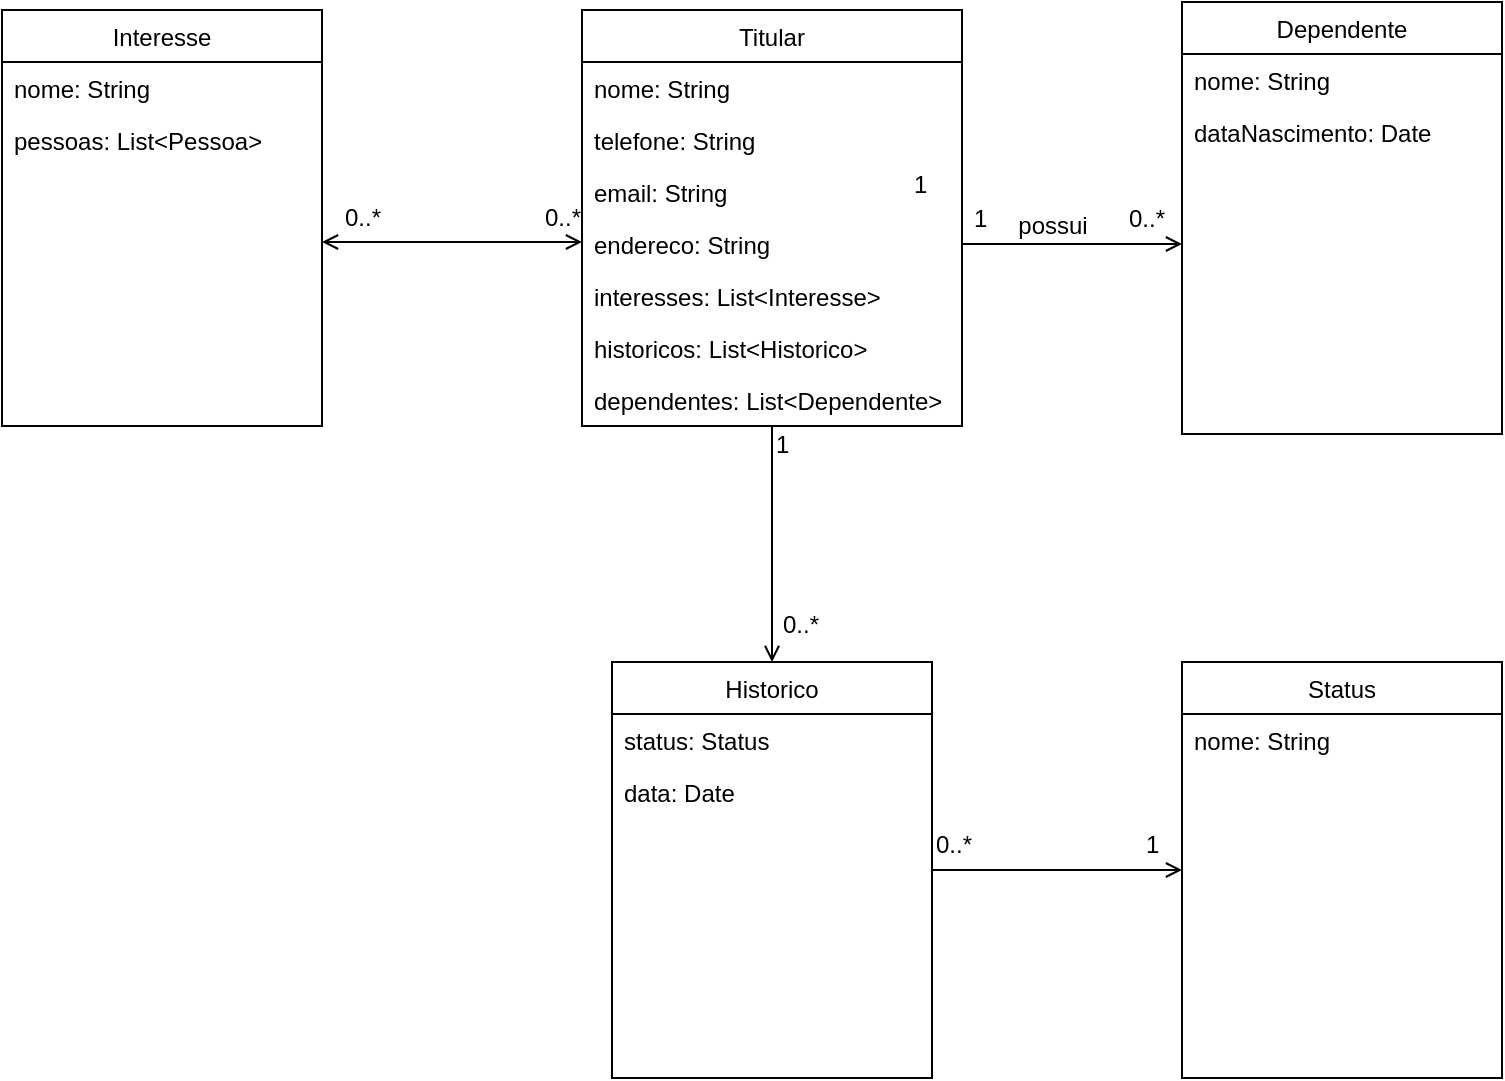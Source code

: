 <mxfile version="24.2.1" type="device" pages="4">
  <diagram id="C5RBs43oDa-KdzZeNtuy" name="diagrama-com-atributos-associacao">
    <mxGraphModel dx="2261" dy="790" grid="1" gridSize="10" guides="1" tooltips="1" connect="1" arrows="1" fold="1" page="1" pageScale="1" pageWidth="827" pageHeight="1169" math="0" shadow="0">
      <root>
        <mxCell id="WIyWlLk6GJQsqaUBKTNV-0" />
        <mxCell id="WIyWlLk6GJQsqaUBKTNV-1" parent="WIyWlLk6GJQsqaUBKTNV-0" />
        <mxCell id="zkfFHV4jXpPFQw0GAbJ--17" value="Dependente" style="swimlane;fontStyle=0;align=center;verticalAlign=top;childLayout=stackLayout;horizontal=1;startSize=26;horizontalStack=0;resizeParent=1;resizeLast=0;collapsible=1;marginBottom=0;rounded=0;shadow=0;strokeWidth=1;" parent="WIyWlLk6GJQsqaUBKTNV-1" vertex="1">
          <mxGeometry x="520" y="120" width="160" height="216" as="geometry">
            <mxRectangle x="520" y="120" width="160" height="26" as="alternateBounds" />
          </mxGeometry>
        </mxCell>
        <mxCell id="zkfFHV4jXpPFQw0GAbJ--18" value="nome: String" style="text;align=left;verticalAlign=top;spacingLeft=4;spacingRight=4;overflow=hidden;rotatable=0;points=[[0,0.5],[1,0.5]];portConstraint=eastwest;" parent="zkfFHV4jXpPFQw0GAbJ--17" vertex="1">
          <mxGeometry y="26" width="160" height="26" as="geometry" />
        </mxCell>
        <mxCell id="JbjVj7lxyusLNS7Z19HI-3" value="dataNascimento: Date" style="text;align=left;verticalAlign=top;spacingLeft=4;spacingRight=4;overflow=hidden;rotatable=0;points=[[0,0.5],[1,0.5]];portConstraint=eastwest;" parent="zkfFHV4jXpPFQw0GAbJ--17" vertex="1">
          <mxGeometry y="52" width="160" height="26" as="geometry" />
        </mxCell>
        <mxCell id="zkfFHV4jXpPFQw0GAbJ--26" value="" style="endArrow=open;shadow=0;strokeWidth=1;rounded=0;curved=0;endFill=1;edgeStyle=elbowEdgeStyle;elbow=vertical;exitX=1;exitY=0.5;exitDx=0;exitDy=0;" parent="WIyWlLk6GJQsqaUBKTNV-1" source="9eiccF9IikJ7ZuJuy9RM-4" target="zkfFHV4jXpPFQw0GAbJ--17" edge="1">
          <mxGeometry x="0.5" y="41" relative="1" as="geometry">
            <mxPoint x="380" y="224" as="sourcePoint" />
            <mxPoint x="540" y="192" as="targetPoint" />
            <mxPoint x="-40" y="32" as="offset" />
          </mxGeometry>
        </mxCell>
        <mxCell id="zkfFHV4jXpPFQw0GAbJ--27" value="1" style="resizable=0;align=left;verticalAlign=bottom;labelBackgroundColor=none;fontSize=12;" parent="zkfFHV4jXpPFQw0GAbJ--26" connectable="0" vertex="1">
          <mxGeometry x="-1" relative="1" as="geometry">
            <mxPoint x="4" y="-4" as="offset" />
          </mxGeometry>
        </mxCell>
        <mxCell id="zkfFHV4jXpPFQw0GAbJ--28" value="0..*" style="resizable=0;align=right;verticalAlign=bottom;labelBackgroundColor=none;fontSize=12;" parent="zkfFHV4jXpPFQw0GAbJ--26" connectable="0" vertex="1">
          <mxGeometry x="1" relative="1" as="geometry">
            <mxPoint x="-7" y="-4" as="offset" />
          </mxGeometry>
        </mxCell>
        <mxCell id="zkfFHV4jXpPFQw0GAbJ--29" value="possui" style="text;html=1;resizable=0;points=[];;align=center;verticalAlign=middle;labelBackgroundColor=none;rounded=0;shadow=0;strokeWidth=1;fontSize=12;" parent="zkfFHV4jXpPFQw0GAbJ--26" vertex="1" connectable="0">
          <mxGeometry x="0.5" y="49" relative="1" as="geometry">
            <mxPoint x="-38" y="40" as="offset" />
          </mxGeometry>
        </mxCell>
        <mxCell id="yU7WKT5V1Pjy_kM7LbB4-1" value="Interesse" style="swimlane;fontStyle=0;align=center;verticalAlign=top;childLayout=stackLayout;horizontal=1;startSize=26;horizontalStack=0;resizeParent=1;resizeLast=0;collapsible=1;marginBottom=0;rounded=0;shadow=0;strokeWidth=1;" parent="WIyWlLk6GJQsqaUBKTNV-1" vertex="1">
          <mxGeometry x="-70" y="124" width="160" height="208" as="geometry">
            <mxRectangle x="230" y="140" width="160" height="26" as="alternateBounds" />
          </mxGeometry>
        </mxCell>
        <mxCell id="yU7WKT5V1Pjy_kM7LbB4-2" value="nome: String" style="text;align=left;verticalAlign=top;spacingLeft=4;spacingRight=4;overflow=hidden;rotatable=0;points=[[0,0.5],[1,0.5]];portConstraint=eastwest;" parent="yU7WKT5V1Pjy_kM7LbB4-1" vertex="1">
          <mxGeometry y="26" width="160" height="26" as="geometry" />
        </mxCell>
        <mxCell id="JbjVj7lxyusLNS7Z19HI-6" value="pessoas: List&lt;Pessoa&gt;" style="text;align=left;verticalAlign=top;spacingLeft=4;spacingRight=4;overflow=hidden;rotatable=0;points=[[0,0.5],[1,0.5]];portConstraint=eastwest;" parent="yU7WKT5V1Pjy_kM7LbB4-1" vertex="1">
          <mxGeometry y="52" width="160" height="26" as="geometry" />
        </mxCell>
        <mxCell id="rOq8b0HhOJs2GNdoZosd-0" value="" style="endArrow=open;html=1;rounded=0;entryX=0;entryY=0.231;entryDx=0;entryDy=0;entryPerimeter=0;startArrow=open;startFill=0;endFill=0;" parent="WIyWlLk6GJQsqaUBKTNV-1" edge="1">
          <mxGeometry width="50" height="50" relative="1" as="geometry">
            <mxPoint x="90" y="240" as="sourcePoint" />
            <mxPoint x="220" y="240.006" as="targetPoint" />
          </mxGeometry>
        </mxCell>
        <mxCell id="f-I_T8NA4fKj3DgJvhFs-1" value="&lt;span style=&quot;font-weight: normal;&quot;&gt;0..*&lt;/span&gt;" style="text;align=center;fontStyle=1;verticalAlign=middle;spacingLeft=3;spacingRight=3;strokeColor=none;rotatable=0;points=[[0,0.5],[1,0.5]];portConstraint=eastwest;html=1;" parent="WIyWlLk6GJQsqaUBKTNV-1" vertex="1">
          <mxGeometry x="170" y="215" width="80" height="26" as="geometry" />
        </mxCell>
        <mxCell id="f-I_T8NA4fKj3DgJvhFs-3" value="&lt;span style=&quot;font-weight: normal;&quot;&gt;0..*&lt;/span&gt;" style="text;align=center;fontStyle=1;verticalAlign=middle;spacingLeft=3;spacingRight=3;strokeColor=none;rotatable=0;points=[[0,0.5],[1,0.5]];portConstraint=eastwest;html=1;" parent="WIyWlLk6GJQsqaUBKTNV-1" vertex="1">
          <mxGeometry x="70" y="215" width="80" height="26" as="geometry" />
        </mxCell>
        <mxCell id="9eiccF9IikJ7ZuJuy9RM-0" value="Titular" style="swimlane;fontStyle=0;align=center;verticalAlign=top;childLayout=stackLayout;horizontal=1;startSize=26;horizontalStack=0;resizeParent=1;resizeLast=0;collapsible=1;marginBottom=0;rounded=0;shadow=0;strokeWidth=1;" parent="WIyWlLk6GJQsqaUBKTNV-1" vertex="1">
          <mxGeometry x="220" y="124" width="190" height="208" as="geometry">
            <mxRectangle x="220" y="124" width="160" height="26" as="alternateBounds" />
          </mxGeometry>
        </mxCell>
        <mxCell id="9eiccF9IikJ7ZuJuy9RM-1" value="nome: String" style="text;align=left;verticalAlign=top;spacingLeft=4;spacingRight=4;overflow=hidden;rotatable=0;points=[[0,0.5],[1,0.5]];portConstraint=eastwest;" parent="9eiccF9IikJ7ZuJuy9RM-0" vertex="1">
          <mxGeometry y="26" width="190" height="26" as="geometry" />
        </mxCell>
        <mxCell id="9eiccF9IikJ7ZuJuy9RM-2" value="telefone: String" style="text;align=left;verticalAlign=top;spacingLeft=4;spacingRight=4;overflow=hidden;rotatable=0;points=[[0,0.5],[1,0.5]];portConstraint=eastwest;" parent="9eiccF9IikJ7ZuJuy9RM-0" vertex="1">
          <mxGeometry y="52" width="190" height="26" as="geometry" />
        </mxCell>
        <mxCell id="9eiccF9IikJ7ZuJuy9RM-3" value="email: String" style="text;align=left;verticalAlign=top;spacingLeft=4;spacingRight=4;overflow=hidden;rotatable=0;points=[[0,0.5],[1,0.5]];portConstraint=eastwest;" parent="9eiccF9IikJ7ZuJuy9RM-0" vertex="1">
          <mxGeometry y="78" width="190" height="26" as="geometry" />
        </mxCell>
        <mxCell id="9eiccF9IikJ7ZuJuy9RM-4" value="endereco: String" style="text;align=left;verticalAlign=top;spacingLeft=4;spacingRight=4;overflow=hidden;rotatable=0;points=[[0,0.5],[1,0.5]];portConstraint=eastwest;" parent="9eiccF9IikJ7ZuJuy9RM-0" vertex="1">
          <mxGeometry y="104" width="190" height="26" as="geometry" />
        </mxCell>
        <mxCell id="9eiccF9IikJ7ZuJuy9RM-11" value="interesses: List&lt;Interesse&gt;" style="text;align=left;verticalAlign=top;spacingLeft=4;spacingRight=4;overflow=hidden;rotatable=0;points=[[0,0.5],[1,0.5]];portConstraint=eastwest;" parent="9eiccF9IikJ7ZuJuy9RM-0" vertex="1">
          <mxGeometry y="130" width="190" height="26" as="geometry" />
        </mxCell>
        <mxCell id="9eiccF9IikJ7ZuJuy9RM-12" value="historicos: List&lt;Historico&gt;" style="text;align=left;verticalAlign=top;spacingLeft=4;spacingRight=4;overflow=hidden;rotatable=0;points=[[0,0.5],[1,0.5]];portConstraint=eastwest;" parent="9eiccF9IikJ7ZuJuy9RM-0" vertex="1">
          <mxGeometry y="156" width="190" height="26" as="geometry" />
        </mxCell>
        <mxCell id="yPZxaE_iaRtiAPQ7P6Yu-0" value="dependentes: List&lt;Dependente&gt;" style="text;align=left;verticalAlign=top;spacingLeft=4;spacingRight=4;overflow=hidden;rotatable=0;points=[[0,0.5],[1,0.5]];portConstraint=eastwest;" parent="9eiccF9IikJ7ZuJuy9RM-0" vertex="1">
          <mxGeometry y="182" width="190" height="26" as="geometry" />
        </mxCell>
        <mxCell id="9eiccF9IikJ7ZuJuy9RM-6" value="1" style="resizable=0;align=left;verticalAlign=bottom;labelBackgroundColor=none;fontSize=12;" parent="WIyWlLk6GJQsqaUBKTNV-1" connectable="0" vertex="1">
          <mxGeometry x="384" y="220" as="geometry" />
        </mxCell>
        <mxCell id="FOsHjQdr0lfHySVXQ-sR-3" style="edgeStyle=orthogonalEdgeStyle;rounded=0;orthogonalLoop=1;jettySize=auto;html=1;entryX=0;entryY=0.5;entryDx=0;entryDy=0;endArrow=open;endFill=0;" parent="WIyWlLk6GJQsqaUBKTNV-1" source="9eiccF9IikJ7ZuJuy9RM-7" target="f-I_T8NA4fKj3DgJvhFs-4" edge="1">
          <mxGeometry relative="1" as="geometry" />
        </mxCell>
        <mxCell id="9eiccF9IikJ7ZuJuy9RM-7" value="Historico" style="swimlane;fontStyle=0;align=center;verticalAlign=top;childLayout=stackLayout;horizontal=1;startSize=26;horizontalStack=0;resizeParent=1;resizeLast=0;collapsible=1;marginBottom=0;rounded=0;shadow=0;strokeWidth=1;" parent="WIyWlLk6GJQsqaUBKTNV-1" vertex="1">
          <mxGeometry x="235" y="450" width="160" height="208" as="geometry">
            <mxRectangle x="230" y="140" width="160" height="26" as="alternateBounds" />
          </mxGeometry>
        </mxCell>
        <mxCell id="9eiccF9IikJ7ZuJuy9RM-8" value="status: Status" style="text;align=left;verticalAlign=top;spacingLeft=4;spacingRight=4;overflow=hidden;rotatable=0;points=[[0,0.5],[1,0.5]];portConstraint=eastwest;" parent="9eiccF9IikJ7ZuJuy9RM-7" vertex="1">
          <mxGeometry y="26" width="160" height="26" as="geometry" />
        </mxCell>
        <mxCell id="9eiccF9IikJ7ZuJuy9RM-9" value="data: Date" style="text;align=left;verticalAlign=top;spacingLeft=4;spacingRight=4;overflow=hidden;rotatable=0;points=[[0,0.5],[1,0.5]];portConstraint=eastwest;" parent="9eiccF9IikJ7ZuJuy9RM-7" vertex="1">
          <mxGeometry y="52" width="160" height="26" as="geometry" />
        </mxCell>
        <mxCell id="9eiccF9IikJ7ZuJuy9RM-10" value="" style="endArrow=none;html=1;rounded=0;exitX=0.5;exitY=0;exitDx=0;exitDy=0;entryX=0.5;entryY=1;entryDx=0;entryDy=0;startArrow=open;startFill=0;endFill=0;" parent="WIyWlLk6GJQsqaUBKTNV-1" source="9eiccF9IikJ7ZuJuy9RM-7" target="9eiccF9IikJ7ZuJuy9RM-0" edge="1">
          <mxGeometry width="50" height="50" relative="1" as="geometry">
            <mxPoint x="270" y="430" as="sourcePoint" />
            <mxPoint x="320" y="380" as="targetPoint" />
          </mxGeometry>
        </mxCell>
        <mxCell id="FOsHjQdr0lfHySVXQ-sR-0" value="1" style="resizable=0;align=left;verticalAlign=bottom;labelBackgroundColor=none;fontSize=12;" parent="WIyWlLk6GJQsqaUBKTNV-1" connectable="0" vertex="1">
          <mxGeometry x="315" y="350" as="geometry" />
        </mxCell>
        <mxCell id="FOsHjQdr0lfHySVXQ-sR-1" value="0..*" style="resizable=0;align=right;verticalAlign=bottom;labelBackgroundColor=none;fontSize=12;" parent="WIyWlLk6GJQsqaUBKTNV-1" connectable="0" vertex="1">
          <mxGeometry x="340" y="439.996" as="geometry" />
        </mxCell>
        <mxCell id="f-I_T8NA4fKj3DgJvhFs-4" value="Status" style="swimlane;fontStyle=0;align=center;verticalAlign=top;childLayout=stackLayout;horizontal=1;startSize=26;horizontalStack=0;resizeParent=1;resizeLast=0;collapsible=1;marginBottom=0;rounded=0;shadow=0;strokeWidth=1;" parent="WIyWlLk6GJQsqaUBKTNV-1" vertex="1">
          <mxGeometry x="520" y="450" width="160" height="208" as="geometry">
            <mxRectangle x="230" y="140" width="160" height="26" as="alternateBounds" />
          </mxGeometry>
        </mxCell>
        <mxCell id="f-I_T8NA4fKj3DgJvhFs-5" value="nome: String" style="text;align=left;verticalAlign=top;spacingLeft=4;spacingRight=4;overflow=hidden;rotatable=0;points=[[0,0.5],[1,0.5]];portConstraint=eastwest;" parent="f-I_T8NA4fKj3DgJvhFs-4" vertex="1">
          <mxGeometry y="26" width="160" height="26" as="geometry" />
        </mxCell>
        <mxCell id="FOsHjQdr0lfHySVXQ-sR-4" value="0..*" style="resizable=0;align=left;verticalAlign=bottom;labelBackgroundColor=none;fontSize=12;" parent="WIyWlLk6GJQsqaUBKTNV-1" connectable="0" vertex="1">
          <mxGeometry x="395" y="550" as="geometry" />
        </mxCell>
        <mxCell id="FOsHjQdr0lfHySVXQ-sR-5" value="1" style="resizable=0;align=left;verticalAlign=bottom;labelBackgroundColor=none;fontSize=12;" parent="WIyWlLk6GJQsqaUBKTNV-1" connectable="0" vertex="1">
          <mxGeometry x="500" y="550" as="geometry" />
        </mxCell>
      </root>
    </mxGraphModel>
  </diagram>
  <diagram name="diagrama-sem-atributos-associacao" id="JGRcizfY-JzaQWC5zyvl">
    <mxGraphModel grid="1" page="1" gridSize="10" guides="1" tooltips="1" connect="1" arrows="1" fold="1" pageScale="1" pageWidth="827" pageHeight="1169" math="0" shadow="0">
      <root>
        <mxCell id="DyHbSCdrJVIB6VSBCfTe-0" />
        <mxCell id="DyHbSCdrJVIB6VSBCfTe-1" parent="DyHbSCdrJVIB6VSBCfTe-0" />
        <mxCell id="DyHbSCdrJVIB6VSBCfTe-2" value="Dependente" style="swimlane;fontStyle=0;align=center;verticalAlign=top;childLayout=stackLayout;horizontal=1;startSize=26;horizontalStack=0;resizeParent=1;resizeLast=0;collapsible=1;marginBottom=0;rounded=0;shadow=0;strokeWidth=1;" parent="DyHbSCdrJVIB6VSBCfTe-1" vertex="1">
          <mxGeometry x="520" y="120" width="160" height="216" as="geometry">
            <mxRectangle x="520" y="120" width="160" height="26" as="alternateBounds" />
          </mxGeometry>
        </mxCell>
        <mxCell id="DyHbSCdrJVIB6VSBCfTe-3" value="nome: String" style="text;align=left;verticalAlign=top;spacingLeft=4;spacingRight=4;overflow=hidden;rotatable=0;points=[[0,0.5],[1,0.5]];portConstraint=eastwest;" parent="DyHbSCdrJVIB6VSBCfTe-2" vertex="1">
          <mxGeometry y="26" width="160" height="26" as="geometry" />
        </mxCell>
        <mxCell id="DyHbSCdrJVIB6VSBCfTe-4" value="dataNascimento: Date" style="text;align=left;verticalAlign=top;spacingLeft=4;spacingRight=4;overflow=hidden;rotatable=0;points=[[0,0.5],[1,0.5]];portConstraint=eastwest;" parent="DyHbSCdrJVIB6VSBCfTe-2" vertex="1">
          <mxGeometry y="52" width="160" height="26" as="geometry" />
        </mxCell>
        <mxCell id="DyHbSCdrJVIB6VSBCfTe-5" value="" style="endArrow=open;shadow=0;strokeWidth=1;rounded=0;curved=0;endFill=1;edgeStyle=elbowEdgeStyle;elbow=vertical;exitX=1;exitY=0.5;exitDx=0;exitDy=0;" parent="DyHbSCdrJVIB6VSBCfTe-1" source="DyHbSCdrJVIB6VSBCfTe-19" target="DyHbSCdrJVIB6VSBCfTe-2" edge="1">
          <mxGeometry x="0.5" y="41" relative="1" as="geometry">
            <mxPoint x="380" y="224" as="sourcePoint" />
            <mxPoint x="540" y="192" as="targetPoint" />
            <mxPoint x="-40" y="32" as="offset" />
          </mxGeometry>
        </mxCell>
        <mxCell id="DyHbSCdrJVIB6VSBCfTe-6" value="1" style="resizable=0;align=left;verticalAlign=bottom;labelBackgroundColor=none;fontSize=12;" parent="DyHbSCdrJVIB6VSBCfTe-5" connectable="0" vertex="1">
          <mxGeometry x="-1" relative="1" as="geometry">
            <mxPoint x="4" y="-4" as="offset" />
          </mxGeometry>
        </mxCell>
        <mxCell id="DyHbSCdrJVIB6VSBCfTe-7" value="0..*" style="resizable=0;align=right;verticalAlign=bottom;labelBackgroundColor=none;fontSize=12;" parent="DyHbSCdrJVIB6VSBCfTe-5" connectable="0" vertex="1">
          <mxGeometry x="1" relative="1" as="geometry">
            <mxPoint x="-7" y="-4" as="offset" />
          </mxGeometry>
        </mxCell>
        <mxCell id="DyHbSCdrJVIB6VSBCfTe-8" value="possui" style="text;html=1;resizable=0;points=[];;align=center;verticalAlign=middle;labelBackgroundColor=none;rounded=0;shadow=0;strokeWidth=1;fontSize=12;" parent="DyHbSCdrJVIB6VSBCfTe-5" vertex="1" connectable="0">
          <mxGeometry x="0.5" y="49" relative="1" as="geometry">
            <mxPoint x="-38" y="40" as="offset" />
          </mxGeometry>
        </mxCell>
        <mxCell id="DyHbSCdrJVIB6VSBCfTe-9" value="Interesse" style="swimlane;fontStyle=0;align=center;verticalAlign=top;childLayout=stackLayout;horizontal=1;startSize=26;horizontalStack=0;resizeParent=1;resizeLast=0;collapsible=1;marginBottom=0;rounded=0;shadow=0;strokeWidth=1;" parent="DyHbSCdrJVIB6VSBCfTe-1" vertex="1">
          <mxGeometry x="-70" y="124" width="160" height="208" as="geometry">
            <mxRectangle x="230" y="140" width="160" height="26" as="alternateBounds" />
          </mxGeometry>
        </mxCell>
        <mxCell id="DyHbSCdrJVIB6VSBCfTe-10" value="nome: String" style="text;align=left;verticalAlign=top;spacingLeft=4;spacingRight=4;overflow=hidden;rotatable=0;points=[[0,0.5],[1,0.5]];portConstraint=eastwest;" parent="DyHbSCdrJVIB6VSBCfTe-9" vertex="1">
          <mxGeometry y="26" width="160" height="26" as="geometry" />
        </mxCell>
        <mxCell id="DyHbSCdrJVIB6VSBCfTe-12" value="" style="endArrow=open;html=1;rounded=0;entryX=0;entryY=0.231;entryDx=0;entryDy=0;entryPerimeter=0;startArrow=open;startFill=0;endFill=0;" parent="DyHbSCdrJVIB6VSBCfTe-1" edge="1">
          <mxGeometry width="50" height="50" relative="1" as="geometry">
            <mxPoint x="90" y="240" as="sourcePoint" />
            <mxPoint x="220" y="240.006" as="targetPoint" />
          </mxGeometry>
        </mxCell>
        <mxCell id="DyHbSCdrJVIB6VSBCfTe-13" value="&lt;span style=&quot;font-weight: normal;&quot;&gt;0..*&lt;/span&gt;" style="text;align=center;fontStyle=1;verticalAlign=middle;spacingLeft=3;spacingRight=3;strokeColor=none;rotatable=0;points=[[0,0.5],[1,0.5]];portConstraint=eastwest;html=1;" parent="DyHbSCdrJVIB6VSBCfTe-1" vertex="1">
          <mxGeometry x="170" y="215" width="80" height="26" as="geometry" />
        </mxCell>
        <mxCell id="DyHbSCdrJVIB6VSBCfTe-14" value="&lt;span style=&quot;font-weight: normal;&quot;&gt;0..*&lt;/span&gt;" style="text;align=center;fontStyle=1;verticalAlign=middle;spacingLeft=3;spacingRight=3;strokeColor=none;rotatable=0;points=[[0,0.5],[1,0.5]];portConstraint=eastwest;html=1;" parent="DyHbSCdrJVIB6VSBCfTe-1" vertex="1">
          <mxGeometry x="70" y="215" width="80" height="26" as="geometry" />
        </mxCell>
        <mxCell id="DyHbSCdrJVIB6VSBCfTe-15" value="Titular" style="swimlane;fontStyle=0;align=center;verticalAlign=top;childLayout=stackLayout;horizontal=1;startSize=26;horizontalStack=0;resizeParent=1;resizeLast=0;collapsible=1;marginBottom=0;rounded=0;shadow=0;strokeWidth=1;" parent="DyHbSCdrJVIB6VSBCfTe-1" vertex="1">
          <mxGeometry x="220" y="124" width="190" height="208" as="geometry">
            <mxRectangle x="220" y="124" width="160" height="26" as="alternateBounds" />
          </mxGeometry>
        </mxCell>
        <mxCell id="DyHbSCdrJVIB6VSBCfTe-16" value="nome: String" style="text;align=left;verticalAlign=top;spacingLeft=4;spacingRight=4;overflow=hidden;rotatable=0;points=[[0,0.5],[1,0.5]];portConstraint=eastwest;" parent="DyHbSCdrJVIB6VSBCfTe-15" vertex="1">
          <mxGeometry y="26" width="190" height="26" as="geometry" />
        </mxCell>
        <mxCell id="DyHbSCdrJVIB6VSBCfTe-17" value="telefone: String" style="text;align=left;verticalAlign=top;spacingLeft=4;spacingRight=4;overflow=hidden;rotatable=0;points=[[0,0.5],[1,0.5]];portConstraint=eastwest;" parent="DyHbSCdrJVIB6VSBCfTe-15" vertex="1">
          <mxGeometry y="52" width="190" height="26" as="geometry" />
        </mxCell>
        <mxCell id="DyHbSCdrJVIB6VSBCfTe-18" value="email: String" style="text;align=left;verticalAlign=top;spacingLeft=4;spacingRight=4;overflow=hidden;rotatable=0;points=[[0,0.5],[1,0.5]];portConstraint=eastwest;" parent="DyHbSCdrJVIB6VSBCfTe-15" vertex="1">
          <mxGeometry y="78" width="190" height="26" as="geometry" />
        </mxCell>
        <mxCell id="DyHbSCdrJVIB6VSBCfTe-19" value="endereco: String" style="text;align=left;verticalAlign=top;spacingLeft=4;spacingRight=4;overflow=hidden;rotatable=0;points=[[0,0.5],[1,0.5]];portConstraint=eastwest;" parent="DyHbSCdrJVIB6VSBCfTe-15" vertex="1">
          <mxGeometry y="104" width="190" height="26" as="geometry" />
        </mxCell>
        <mxCell id="DyHbSCdrJVIB6VSBCfTe-23" value="1" style="resizable=0;align=left;verticalAlign=bottom;labelBackgroundColor=none;fontSize=12;" parent="DyHbSCdrJVIB6VSBCfTe-1" connectable="0" vertex="1">
          <mxGeometry x="384" y="220" as="geometry" />
        </mxCell>
        <mxCell id="DyHbSCdrJVIB6VSBCfTe-24" style="edgeStyle=orthogonalEdgeStyle;rounded=0;orthogonalLoop=1;jettySize=auto;html=1;entryX=0;entryY=0.5;entryDx=0;entryDy=0;endArrow=open;endFill=0;" parent="DyHbSCdrJVIB6VSBCfTe-1" source="DyHbSCdrJVIB6VSBCfTe-25" target="DyHbSCdrJVIB6VSBCfTe-31" edge="1">
          <mxGeometry relative="1" as="geometry" />
        </mxCell>
        <mxCell id="DyHbSCdrJVIB6VSBCfTe-25" value="Historico" style="swimlane;fontStyle=0;align=center;verticalAlign=top;childLayout=stackLayout;horizontal=1;startSize=26;horizontalStack=0;resizeParent=1;resizeLast=0;collapsible=1;marginBottom=0;rounded=0;shadow=0;strokeWidth=1;" parent="DyHbSCdrJVIB6VSBCfTe-1" vertex="1">
          <mxGeometry x="235" y="450" width="160" height="208" as="geometry">
            <mxRectangle x="230" y="140" width="160" height="26" as="alternateBounds" />
          </mxGeometry>
        </mxCell>
        <mxCell id="DyHbSCdrJVIB6VSBCfTe-26" value="status: Status" style="text;align=left;verticalAlign=top;spacingLeft=4;spacingRight=4;overflow=hidden;rotatable=0;points=[[0,0.5],[1,0.5]];portConstraint=eastwest;" parent="DyHbSCdrJVIB6VSBCfTe-25" vertex="1">
          <mxGeometry y="26" width="160" height="26" as="geometry" />
        </mxCell>
        <mxCell id="DyHbSCdrJVIB6VSBCfTe-27" value="data: Date" style="text;align=left;verticalAlign=top;spacingLeft=4;spacingRight=4;overflow=hidden;rotatable=0;points=[[0,0.5],[1,0.5]];portConstraint=eastwest;" parent="DyHbSCdrJVIB6VSBCfTe-25" vertex="1">
          <mxGeometry y="52" width="160" height="26" as="geometry" />
        </mxCell>
        <mxCell id="DyHbSCdrJVIB6VSBCfTe-28" value="" style="endArrow=none;html=1;rounded=0;exitX=0.5;exitY=0;exitDx=0;exitDy=0;entryX=0.5;entryY=1;entryDx=0;entryDy=0;startArrow=open;startFill=0;endFill=0;" parent="DyHbSCdrJVIB6VSBCfTe-1" source="DyHbSCdrJVIB6VSBCfTe-25" target="DyHbSCdrJVIB6VSBCfTe-15" edge="1">
          <mxGeometry width="50" height="50" relative="1" as="geometry">
            <mxPoint x="270" y="430" as="sourcePoint" />
            <mxPoint x="320" y="380" as="targetPoint" />
          </mxGeometry>
        </mxCell>
        <mxCell id="DyHbSCdrJVIB6VSBCfTe-29" value="1" style="resizable=0;align=left;verticalAlign=bottom;labelBackgroundColor=none;fontSize=12;" parent="DyHbSCdrJVIB6VSBCfTe-1" connectable="0" vertex="1">
          <mxGeometry x="315" y="350" as="geometry" />
        </mxCell>
        <mxCell id="DyHbSCdrJVIB6VSBCfTe-30" value="0..*" style="resizable=0;align=right;verticalAlign=bottom;labelBackgroundColor=none;fontSize=12;" parent="DyHbSCdrJVIB6VSBCfTe-1" connectable="0" vertex="1">
          <mxGeometry x="340" y="439.996" as="geometry" />
        </mxCell>
        <mxCell id="DyHbSCdrJVIB6VSBCfTe-31" value="Status" style="swimlane;fontStyle=0;align=center;verticalAlign=top;childLayout=stackLayout;horizontal=1;startSize=26;horizontalStack=0;resizeParent=1;resizeLast=0;collapsible=1;marginBottom=0;rounded=0;shadow=0;strokeWidth=1;" parent="DyHbSCdrJVIB6VSBCfTe-1" vertex="1">
          <mxGeometry x="520" y="450" width="160" height="208" as="geometry">
            <mxRectangle x="230" y="140" width="160" height="26" as="alternateBounds" />
          </mxGeometry>
        </mxCell>
        <mxCell id="DyHbSCdrJVIB6VSBCfTe-32" value="nome: String" style="text;align=left;verticalAlign=top;spacingLeft=4;spacingRight=4;overflow=hidden;rotatable=0;points=[[0,0.5],[1,0.5]];portConstraint=eastwest;" parent="DyHbSCdrJVIB6VSBCfTe-31" vertex="1">
          <mxGeometry y="26" width="160" height="26" as="geometry" />
        </mxCell>
        <mxCell id="DyHbSCdrJVIB6VSBCfTe-33" value="0..*" style="resizable=0;align=left;verticalAlign=bottom;labelBackgroundColor=none;fontSize=12;" parent="DyHbSCdrJVIB6VSBCfTe-1" connectable="0" vertex="1">
          <mxGeometry x="395" y="550" as="geometry" />
        </mxCell>
        <mxCell id="DyHbSCdrJVIB6VSBCfTe-34" value="1" style="resizable=0;align=left;verticalAlign=bottom;labelBackgroundColor=none;fontSize=12;" parent="DyHbSCdrJVIB6VSBCfTe-1" connectable="0" vertex="1">
          <mxGeometry x="500" y="550" as="geometry" />
        </mxCell>
      </root>
    </mxGraphModel>
  </diagram>
  <diagram name="diagrama-objetos" id="zT-F9yABdp5JxdASpuH3">
    <mxGraphModel grid="1" page="1" gridSize="10" guides="1" tooltips="1" connect="1" arrows="1" fold="1" pageScale="1" pageWidth="827" pageHeight="1169" math="0" shadow="0">
      <root>
        <mxCell id="mcXJ6FI_9oQGAs9E3Dda-0" />
        <mxCell id="mcXJ6FI_9oQGAs9E3Dda-1" parent="mcXJ6FI_9oQGAs9E3Dda-0" />
        <mxCell id="mcXJ6FI_9oQGAs9E3Dda-2" value="dependente1Titular1: Dependente" style="swimlane;fontStyle=0;align=center;verticalAlign=top;childLayout=stackLayout;horizontal=1;startSize=26;horizontalStack=0;resizeParent=1;resizeLast=0;collapsible=1;marginBottom=0;rounded=0;shadow=0;strokeWidth=1;" parent="mcXJ6FI_9oQGAs9E3Dda-1" vertex="1">
          <mxGeometry x="550" y="100" width="190" height="110" as="geometry">
            <mxRectangle x="520" y="120" width="160" height="26" as="alternateBounds" />
          </mxGeometry>
        </mxCell>
        <mxCell id="mcXJ6FI_9oQGAs9E3Dda-3" value="nome = Joaquim Silva" style="text;align=left;verticalAlign=top;spacingLeft=4;spacingRight=4;overflow=hidden;rotatable=0;points=[[0,0.5],[1,0.5]];portConstraint=eastwest;" parent="mcXJ6FI_9oQGAs9E3Dda-2" vertex="1">
          <mxGeometry y="26" width="190" height="26" as="geometry" />
        </mxCell>
        <mxCell id="mcXJ6FI_9oQGAs9E3Dda-4" value="dataNascimento = 01/02/2020" style="text;align=left;verticalAlign=top;spacingLeft=4;spacingRight=4;overflow=hidden;rotatable=0;points=[[0,0.5],[1,0.5]];portConstraint=eastwest;" parent="mcXJ6FI_9oQGAs9E3Dda-2" vertex="1">
          <mxGeometry y="52" width="190" height="26" as="geometry" />
        </mxCell>
        <mxCell id="mcXJ6FI_9oQGAs9E3Dda-9" value="interesse1: Interesse" style="swimlane;fontStyle=0;align=center;verticalAlign=top;childLayout=stackLayout;horizontal=1;startSize=26;horizontalStack=0;resizeParent=1;resizeLast=0;collapsible=1;marginBottom=0;rounded=0;shadow=0;strokeWidth=1;" parent="mcXJ6FI_9oQGAs9E3Dda-1" vertex="1">
          <mxGeometry x="-90" y="144" width="160" height="56" as="geometry">
            <mxRectangle x="230" y="140" width="160" height="26" as="alternateBounds" />
          </mxGeometry>
        </mxCell>
        <mxCell id="mcXJ6FI_9oQGAs9E3Dda-10" value="nome = Música" style="text;align=left;verticalAlign=top;spacingLeft=4;spacingRight=4;overflow=hidden;rotatable=0;points=[[0,0.5],[1,0.5]];portConstraint=eastwest;" parent="mcXJ6FI_9oQGAs9E3Dda-9" vertex="1">
          <mxGeometry y="26" width="160" height="26" as="geometry" />
        </mxCell>
        <mxCell id="mcXJ6FI_9oQGAs9E3Dda-14" value="titular1:Titular" style="swimlane;fontStyle=0;align=center;verticalAlign=top;childLayout=stackLayout;horizontal=1;startSize=26;horizontalStack=0;resizeParent=1;resizeLast=0;collapsible=1;marginBottom=0;rounded=0;shadow=0;strokeWidth=1;" parent="mcXJ6FI_9oQGAs9E3Dda-1" vertex="1">
          <mxGeometry x="220" y="124" width="190" height="208" as="geometry">
            <mxRectangle x="220" y="124" width="160" height="26" as="alternateBounds" />
          </mxGeometry>
        </mxCell>
        <mxCell id="mcXJ6FI_9oQGAs9E3Dda-15" value="nome = Paulo Silva" style="text;align=left;verticalAlign=top;spacingLeft=4;spacingRight=4;overflow=hidden;rotatable=0;points=[[0,0.5],[1,0.5]];portConstraint=eastwest;" parent="mcXJ6FI_9oQGAs9E3Dda-14" vertex="1">
          <mxGeometry y="26" width="190" height="26" as="geometry" />
        </mxCell>
        <mxCell id="LoRUYAfYGl43PHAWG_wl-0" value="nome = Paulo Silva" style="text;align=left;verticalAlign=top;spacingLeft=4;spacingRight=4;overflow=hidden;rotatable=0;points=[[0,0.5],[1,0.5]];portConstraint=eastwest;" vertex="1" parent="mcXJ6FI_9oQGAs9E3Dda-14">
          <mxGeometry y="52" width="190" height="26" as="geometry" />
        </mxCell>
        <mxCell id="mcXJ6FI_9oQGAs9E3Dda-16" value="telefone = (92) 3234-5678" style="text;align=left;verticalAlign=top;spacingLeft=4;spacingRight=4;overflow=hidden;rotatable=0;points=[[0,0.5],[1,0.5]];portConstraint=eastwest;" parent="mcXJ6FI_9oQGAs9E3Dda-14" vertex="1">
          <mxGeometry y="78" width="190" height="26" as="geometry" />
        </mxCell>
        <mxCell id="mcXJ6FI_9oQGAs9E3Dda-17" value="email = paulo.silva@gmail.com" style="text;align=left;verticalAlign=top;spacingLeft=4;spacingRight=4;overflow=hidden;rotatable=0;points=[[0,0.5],[1,0.5]];portConstraint=eastwest;" parent="mcXJ6FI_9oQGAs9E3Dda-14" vertex="1">
          <mxGeometry y="104" width="190" height="26" as="geometry" />
        </mxCell>
        <mxCell id="mcXJ6FI_9oQGAs9E3Dda-18" value="endereco: Rua Fco Souza, 123" style="text;align=left;verticalAlign=top;spacingLeft=4;spacingRight=4;overflow=hidden;rotatable=0;points=[[0,0.5],[1,0.5]];portConstraint=eastwest;" parent="mcXJ6FI_9oQGAs9E3Dda-14" vertex="1">
          <mxGeometry y="130" width="190" height="26" as="geometry" />
        </mxCell>
        <mxCell id="mcXJ6FI_9oQGAs9E3Dda-21" value="historico1Titular1: Historico" style="swimlane;fontStyle=0;align=center;verticalAlign=top;childLayout=stackLayout;horizontal=1;startSize=26;horizontalStack=0;resizeParent=1;resizeLast=0;collapsible=1;marginBottom=0;rounded=0;shadow=0;strokeWidth=1;" parent="mcXJ6FI_9oQGAs9E3Dda-1" vertex="1">
          <mxGeometry x="109" y="446" width="160" height="84" as="geometry">
            <mxRectangle x="230" y="140" width="160" height="26" as="alternateBounds" />
          </mxGeometry>
        </mxCell>
        <mxCell id="mcXJ6FI_9oQGAs9E3Dda-23" value="data = 01/01/2023" style="text;align=left;verticalAlign=top;spacingLeft=4;spacingRight=4;overflow=hidden;rotatable=0;points=[[0,0.5],[1,0.5]];portConstraint=eastwest;" parent="mcXJ6FI_9oQGAs9E3Dda-21" vertex="1">
          <mxGeometry y="26" width="160" height="26" as="geometry" />
        </mxCell>
        <mxCell id="mcXJ6FI_9oQGAs9E3Dda-27" value="status1: Status" style="swimlane;fontStyle=0;align=center;verticalAlign=top;childLayout=stackLayout;horizontal=1;startSize=26;horizontalStack=0;resizeParent=1;resizeLast=0;collapsible=1;marginBottom=0;rounded=0;shadow=0;strokeWidth=1;" parent="mcXJ6FI_9oQGAs9E3Dda-1" vertex="1">
          <mxGeometry x="-80" y="585" width="160" height="60" as="geometry">
            <mxRectangle x="230" y="140" width="160" height="26" as="alternateBounds" />
          </mxGeometry>
        </mxCell>
        <mxCell id="mcXJ6FI_9oQGAs9E3Dda-28" value="nome = Ativo" style="text;align=left;verticalAlign=top;spacingLeft=4;spacingRight=4;overflow=hidden;rotatable=0;points=[[0,0.5],[1,0.5]];portConstraint=eastwest;" parent="mcXJ6FI_9oQGAs9E3Dda-27" vertex="1">
          <mxGeometry y="26" width="160" height="26" as="geometry" />
        </mxCell>
        <mxCell id="HqO7gBtP0I0WBVae0IUW-0" value="dependente2Titular1: Dependente" style="swimlane;fontStyle=0;align=center;verticalAlign=top;childLayout=stackLayout;horizontal=1;startSize=26;horizontalStack=0;resizeParent=1;resizeLast=0;collapsible=1;marginBottom=0;rounded=0;shadow=0;strokeWidth=1;" parent="mcXJ6FI_9oQGAs9E3Dda-1" vertex="1">
          <mxGeometry x="550" y="246" width="190" height="110" as="geometry">
            <mxRectangle x="520" y="120" width="160" height="26" as="alternateBounds" />
          </mxGeometry>
        </mxCell>
        <mxCell id="HqO7gBtP0I0WBVae0IUW-1" value="nome = Maria Silva" style="text;align=left;verticalAlign=top;spacingLeft=4;spacingRight=4;overflow=hidden;rotatable=0;points=[[0,0.5],[1,0.5]];portConstraint=eastwest;" parent="HqO7gBtP0I0WBVae0IUW-0" vertex="1">
          <mxGeometry y="26" width="190" height="26" as="geometry" />
        </mxCell>
        <mxCell id="HqO7gBtP0I0WBVae0IUW-2" value="dataNascimento = 01/02/2022" style="text;align=left;verticalAlign=top;spacingLeft=4;spacingRight=4;overflow=hidden;rotatable=0;points=[[0,0.5],[1,0.5]];portConstraint=eastwest;" parent="HqO7gBtP0I0WBVae0IUW-0" vertex="1">
          <mxGeometry y="52" width="190" height="26" as="geometry" />
        </mxCell>
        <mxCell id="HqO7gBtP0I0WBVae0IUW-3" style="rounded=0;orthogonalLoop=1;jettySize=auto;html=1;entryX=0;entryY=0.5;entryDx=0;entryDy=0;endArrow=none;endFill=0;" parent="mcXJ6FI_9oQGAs9E3Dda-1" target="mcXJ6FI_9oQGAs9E3Dda-4" edge="1">
          <mxGeometry relative="1" as="geometry">
            <mxPoint x="409" y="168" as="sourcePoint" />
          </mxGeometry>
        </mxCell>
        <mxCell id="HqO7gBtP0I0WBVae0IUW-4" style="rounded=0;orthogonalLoop=1;jettySize=auto;html=1;entryX=0;entryY=0.5;entryDx=0;entryDy=0;endArrow=none;endFill=0;" parent="mcXJ6FI_9oQGAs9E3Dda-1" edge="1">
          <mxGeometry relative="1" as="geometry">
            <mxPoint x="410" y="270" as="sourcePoint" />
            <mxPoint x="550" y="270" as="targetPoint" />
          </mxGeometry>
        </mxCell>
        <mxCell id="B9e4QVygEuCkKs8gtC5t-1" value="interesse2:Interesse" style="swimlane;fontStyle=0;align=center;verticalAlign=top;childLayout=stackLayout;horizontal=1;startSize=26;horizontalStack=0;resizeParent=1;resizeLast=0;collapsible=1;marginBottom=0;rounded=0;shadow=0;strokeWidth=1;" parent="mcXJ6FI_9oQGAs9E3Dda-1" vertex="1">
          <mxGeometry x="-90" y="222" width="160" height="56" as="geometry">
            <mxRectangle x="230" y="140" width="160" height="26" as="alternateBounds" />
          </mxGeometry>
        </mxCell>
        <mxCell id="B9e4QVygEuCkKs8gtC5t-2" value="nome = Games" style="text;align=left;verticalAlign=top;spacingLeft=4;spacingRight=4;overflow=hidden;rotatable=0;points=[[0,0.5],[1,0.5]];portConstraint=eastwest;" parent="B9e4QVygEuCkKs8gtC5t-1" vertex="1">
          <mxGeometry y="26" width="160" height="26" as="geometry" />
        </mxCell>
        <mxCell id="B9e4QVygEuCkKs8gtC5t-3" value="interesse3:Interesse" style="swimlane;fontStyle=0;align=center;verticalAlign=top;childLayout=stackLayout;horizontal=1;startSize=26;horizontalStack=0;resizeParent=1;resizeLast=0;collapsible=1;marginBottom=0;rounded=0;shadow=0;strokeWidth=1;" parent="mcXJ6FI_9oQGAs9E3Dda-1" vertex="1">
          <mxGeometry x="-90" y="300" width="160" height="56" as="geometry">
            <mxRectangle x="230" y="140" width="160" height="26" as="alternateBounds" />
          </mxGeometry>
        </mxCell>
        <mxCell id="B9e4QVygEuCkKs8gtC5t-4" value="nome = Comida" style="text;align=left;verticalAlign=top;spacingLeft=4;spacingRight=4;overflow=hidden;rotatable=0;points=[[0,0.5],[1,0.5]];portConstraint=eastwest;" parent="B9e4QVygEuCkKs8gtC5t-3" vertex="1">
          <mxGeometry y="26" width="160" height="26" as="geometry" />
        </mxCell>
        <mxCell id="B9e4QVygEuCkKs8gtC5t-5" style="rounded=0;orthogonalLoop=1;jettySize=auto;html=1;exitX=0.993;exitY=0.007;exitDx=0;exitDy=0;entryX=0;entryY=0.776;entryDx=0;entryDy=0;endArrow=none;endFill=0;exitPerimeter=0;entryPerimeter=0;" parent="mcXJ6FI_9oQGAs9E3Dda-1" source="mcXJ6FI_9oQGAs9E3Dda-10" target="mcXJ6FI_9oQGAs9E3Dda-15" edge="1">
          <mxGeometry relative="1" as="geometry">
            <mxPoint x="70" y="184" as="sourcePoint" />
            <mxPoint x="210" y="150" as="targetPoint" />
          </mxGeometry>
        </mxCell>
        <mxCell id="B9e4QVygEuCkKs8gtC5t-6" style="rounded=0;orthogonalLoop=1;jettySize=auto;html=1;exitX=1;exitY=0.013;exitDx=0;exitDy=0;entryX=0;entryY=0.5;entryDx=0;entryDy=0;endArrow=none;endFill=0;exitPerimeter=0;" parent="mcXJ6FI_9oQGAs9E3Dda-1" source="B9e4QVygEuCkKs8gtC5t-2" edge="1">
          <mxGeometry relative="1" as="geometry">
            <mxPoint x="70" y="270" as="sourcePoint" />
            <mxPoint x="220" y="249" as="targetPoint" />
          </mxGeometry>
        </mxCell>
        <mxCell id="3VETFeJELRTQ9i3pTHFj-0" style="rounded=0;orthogonalLoop=1;jettySize=auto;html=1;exitX=0.5;exitY=0;exitDx=0;exitDy=0;entryX=0.25;entryY=1;entryDx=0;entryDy=0;endArrow=none;endFill=0;" parent="mcXJ6FI_9oQGAs9E3Dda-1" source="mcXJ6FI_9oQGAs9E3Dda-21" target="mcXJ6FI_9oQGAs9E3Dda-14" edge="1">
          <mxGeometry relative="1" as="geometry">
            <mxPoint x="82" y="396" as="sourcePoint" />
            <mxPoint x="230" y="290" as="targetPoint" />
          </mxGeometry>
        </mxCell>
        <mxCell id="3VETFeJELRTQ9i3pTHFj-1" value="historico2Titular1: Historico" style="swimlane;fontStyle=0;align=center;verticalAlign=top;childLayout=stackLayout;horizontal=1;startSize=26;horizontalStack=0;resizeParent=1;resizeLast=0;collapsible=1;marginBottom=0;rounded=0;shadow=0;strokeWidth=1;" parent="mcXJ6FI_9oQGAs9E3Dda-1" vertex="1">
          <mxGeometry x="364" y="446" width="160" height="84" as="geometry">
            <mxRectangle x="230" y="140" width="160" height="26" as="alternateBounds" />
          </mxGeometry>
        </mxCell>
        <mxCell id="3VETFeJELRTQ9i3pTHFj-3" value="data = 01/01/2024" style="text;align=left;verticalAlign=top;spacingLeft=4;spacingRight=4;overflow=hidden;rotatable=0;points=[[0,0.5],[1,0.5]];portConstraint=eastwest;" parent="3VETFeJELRTQ9i3pTHFj-1" vertex="1">
          <mxGeometry y="26" width="160" height="26" as="geometry" />
        </mxCell>
        <mxCell id="3VETFeJELRTQ9i3pTHFj-4" value="status2: Status" style="swimlane;fontStyle=0;align=center;verticalAlign=top;childLayout=stackLayout;horizontal=1;startSize=26;horizontalStack=0;resizeParent=1;resizeLast=0;collapsible=1;marginBottom=0;rounded=0;shadow=0;strokeWidth=1;" parent="mcXJ6FI_9oQGAs9E3Dda-1" vertex="1">
          <mxGeometry x="364" y="585" width="160" height="60" as="geometry">
            <mxRectangle x="230" y="140" width="160" height="26" as="alternateBounds" />
          </mxGeometry>
        </mxCell>
        <mxCell id="3VETFeJELRTQ9i3pTHFj-5" value="nome = Inativo" style="text;align=left;verticalAlign=top;spacingLeft=4;spacingRight=4;overflow=hidden;rotatable=0;points=[[0,0.5],[1,0.5]];portConstraint=eastwest;" parent="3VETFeJELRTQ9i3pTHFj-4" vertex="1">
          <mxGeometry y="26" width="160" height="26" as="geometry" />
        </mxCell>
        <mxCell id="4EuKIz7fp3qS4n204lgT-1" style="rounded=0;orthogonalLoop=1;jettySize=auto;html=1;exitX=0.5;exitY=0;exitDx=0;exitDy=0;entryX=0.5;entryY=1;entryDx=0;entryDy=0;endArrow=none;endFill=0;" parent="mcXJ6FI_9oQGAs9E3Dda-1" source="3VETFeJELRTQ9i3pTHFj-4" target="3VETFeJELRTQ9i3pTHFj-1" edge="1">
          <mxGeometry relative="1" as="geometry">
            <mxPoint x="364" y="754" as="sourcePoint" />
            <mxPoint x="442" y="640" as="targetPoint" />
          </mxGeometry>
        </mxCell>
        <mxCell id="4EuKIz7fp3qS4n204lgT-2" style="rounded=0;orthogonalLoop=1;jettySize=auto;html=1;exitX=1;exitY=0.5;exitDx=0;exitDy=0;entryX=0.5;entryY=1;entryDx=0;entryDy=0;endArrow=none;endFill=0;" parent="mcXJ6FI_9oQGAs9E3Dda-1" source="mcXJ6FI_9oQGAs9E3Dda-28" target="mcXJ6FI_9oQGAs9E3Dda-21" edge="1">
          <mxGeometry relative="1" as="geometry">
            <mxPoint x="9" y="654" as="sourcePoint" />
            <mxPoint x="87" y="540" as="targetPoint" />
          </mxGeometry>
        </mxCell>
        <mxCell id="4EuKIz7fp3qS4n204lgT-3" style="rounded=0;orthogonalLoop=1;jettySize=auto;html=1;entryX=0.75;entryY=1;entryDx=0;entryDy=0;endArrow=none;endFill=0;" parent="mcXJ6FI_9oQGAs9E3Dda-1" source="3VETFeJELRTQ9i3pTHFj-1" target="mcXJ6FI_9oQGAs9E3Dda-14" edge="1">
          <mxGeometry relative="1" as="geometry">
            <mxPoint x="320" y="456" as="sourcePoint" />
            <mxPoint x="328" y="342" as="targetPoint" />
          </mxGeometry>
        </mxCell>
        <mxCell id="6RxI5Ua0kDVbYooQ8G4I-4" value="titular2:Titular" style="swimlane;fontStyle=0;align=center;verticalAlign=top;childLayout=stackLayout;horizontal=1;startSize=26;horizontalStack=0;resizeParent=1;resizeLast=0;collapsible=1;marginBottom=0;rounded=0;shadow=0;strokeWidth=1;" parent="mcXJ6FI_9oQGAs9E3Dda-1" vertex="1">
          <mxGeometry x="-460" y="134" width="190" height="208" as="geometry">
            <mxRectangle x="220" y="124" width="160" height="26" as="alternateBounds" />
          </mxGeometry>
        </mxCell>
        <mxCell id="6RxI5Ua0kDVbYooQ8G4I-5" value="nome = Ayrton Silva" style="text;align=left;verticalAlign=top;spacingLeft=4;spacingRight=4;overflow=hidden;rotatable=0;points=[[0,0.5],[1,0.5]];portConstraint=eastwest;" parent="6RxI5Ua0kDVbYooQ8G4I-4" vertex="1">
          <mxGeometry y="26" width="190" height="26" as="geometry" />
        </mxCell>
        <mxCell id="6RxI5Ua0kDVbYooQ8G4I-6" value="telefone = (92) 9999-9999" style="text;align=left;verticalAlign=top;spacingLeft=4;spacingRight=4;overflow=hidden;rotatable=0;points=[[0,0.5],[1,0.5]];portConstraint=eastwest;" parent="6RxI5Ua0kDVbYooQ8G4I-4" vertex="1">
          <mxGeometry y="52" width="190" height="26" as="geometry" />
        </mxCell>
        <mxCell id="6RxI5Ua0kDVbYooQ8G4I-7" value="email = ayrton.silva@gmail.com" style="text;align=left;verticalAlign=top;spacingLeft=4;spacingRight=4;overflow=hidden;rotatable=0;points=[[0,0.5],[1,0.5]];portConstraint=eastwest;" parent="6RxI5Ua0kDVbYooQ8G4I-4" vertex="1">
          <mxGeometry y="78" width="190" height="26" as="geometry" />
        </mxCell>
        <mxCell id="6RxI5Ua0kDVbYooQ8G4I-8" value="endereco: Rua Fco Andrade, 3" style="text;align=left;verticalAlign=top;spacingLeft=4;spacingRight=4;overflow=hidden;rotatable=0;points=[[0,0.5],[1,0.5]];portConstraint=eastwest;" parent="6RxI5Ua0kDVbYooQ8G4I-4" vertex="1">
          <mxGeometry y="104" width="190" height="26" as="geometry" />
        </mxCell>
        <mxCell id="6RxI5Ua0kDVbYooQ8G4I-9" style="rounded=0;orthogonalLoop=1;jettySize=auto;html=1;exitX=1;exitY=0.5;exitDx=0;exitDy=0;entryX=0;entryY=0;entryDx=0;entryDy=0;endArrow=none;endFill=0;entryPerimeter=0;" parent="mcXJ6FI_9oQGAs9E3Dda-1" target="mcXJ6FI_9oQGAs9E3Dda-10" edge="1">
          <mxGeometry relative="1" as="geometry">
            <mxPoint x="-270" y="171" as="sourcePoint" />
            <mxPoint x="-120" y="150" as="targetPoint" />
          </mxGeometry>
        </mxCell>
        <mxCell id="6RxI5Ua0kDVbYooQ8G4I-10" style="rounded=0;orthogonalLoop=1;jettySize=auto;html=1;exitX=1;exitY=0.5;exitDx=0;exitDy=0;entryX=0.006;entryY=-0.026;entryDx=0;entryDy=0;endArrow=none;endFill=0;entryPerimeter=0;" parent="mcXJ6FI_9oQGAs9E3Dda-1" target="B9e4QVygEuCkKs8gtC5t-2" edge="1">
          <mxGeometry relative="1" as="geometry">
            <mxPoint x="-270" y="249" as="sourcePoint" />
            <mxPoint x="-90" y="265" as="targetPoint" />
          </mxGeometry>
        </mxCell>
        <mxCell id="6RxI5Ua0kDVbYooQ8G4I-17" value="dependente1Titular2: Dependente" style="swimlane;fontStyle=0;align=center;verticalAlign=top;childLayout=stackLayout;horizontal=1;startSize=26;horizontalStack=0;resizeParent=1;resizeLast=0;collapsible=1;marginBottom=0;rounded=0;shadow=0;strokeWidth=1;" parent="mcXJ6FI_9oQGAs9E3Dda-1" vertex="1">
          <mxGeometry x="-730" y="160" width="190" height="110" as="geometry">
            <mxRectangle x="520" y="120" width="160" height="26" as="alternateBounds" />
          </mxGeometry>
        </mxCell>
        <mxCell id="6RxI5Ua0kDVbYooQ8G4I-18" value="nome = Fulano " style="text;align=left;verticalAlign=top;spacingLeft=4;spacingRight=4;overflow=hidden;rotatable=0;points=[[0,0.5],[1,0.5]];portConstraint=eastwest;" parent="6RxI5Ua0kDVbYooQ8G4I-17" vertex="1">
          <mxGeometry y="26" width="190" height="26" as="geometry" />
        </mxCell>
        <mxCell id="6RxI5Ua0kDVbYooQ8G4I-19" value="dataNascimento = 01/02/2020" style="text;align=left;verticalAlign=top;spacingLeft=4;spacingRight=4;overflow=hidden;rotatable=0;points=[[0,0.5],[1,0.5]];portConstraint=eastwest;" parent="6RxI5Ua0kDVbYooQ8G4I-17" vertex="1">
          <mxGeometry y="52" width="190" height="26" as="geometry" />
        </mxCell>
        <mxCell id="6RxI5Ua0kDVbYooQ8G4I-20" style="rounded=0;orthogonalLoop=1;jettySize=auto;html=1;exitX=1;exitY=0.5;exitDx=0;exitDy=0;entryX=0;entryY=0.5;entryDx=0;entryDy=0;endArrow=none;endFill=0;" parent="mcXJ6FI_9oQGAs9E3Dda-1" source="6RxI5Ua0kDVbYooQ8G4I-18" target="6RxI5Ua0kDVbYooQ8G4I-6" edge="1">
          <mxGeometry relative="1" as="geometry">
            <mxPoint x="-540" y="74" as="sourcePoint" />
            <mxPoint x="-360" y="90" as="targetPoint" />
          </mxGeometry>
        </mxCell>
        <mxCell id="i5-wtW2YP-1qtMOv-owb-0" value="historico1Titular2: Historico" style="swimlane;fontStyle=0;align=center;verticalAlign=top;childLayout=stackLayout;horizontal=1;startSize=26;horizontalStack=0;resizeParent=1;resizeLast=0;collapsible=1;marginBottom=0;rounded=0;shadow=0;strokeWidth=1;" parent="mcXJ6FI_9oQGAs9E3Dda-1" vertex="1">
          <mxGeometry x="-400" y="582" width="160" height="84" as="geometry">
            <mxRectangle x="230" y="140" width="160" height="26" as="alternateBounds" />
          </mxGeometry>
        </mxCell>
        <mxCell id="i5-wtW2YP-1qtMOv-owb-1" value="data = 02/03/2023" style="text;align=left;verticalAlign=top;spacingLeft=4;spacingRight=4;overflow=hidden;rotatable=0;points=[[0,0.5],[1,0.5]];portConstraint=eastwest;" parent="i5-wtW2YP-1qtMOv-owb-0" vertex="1">
          <mxGeometry y="26" width="160" height="26" as="geometry" />
        </mxCell>
        <mxCell id="i5-wtW2YP-1qtMOv-owb-2" style="rounded=0;orthogonalLoop=1;jettySize=auto;html=1;exitX=0.5;exitY=0;exitDx=0;exitDy=0;entryX=0.5;entryY=1;entryDx=0;entryDy=0;endArrow=none;endFill=0;" edge="1" parent="mcXJ6FI_9oQGAs9E3Dda-1" source="i5-wtW2YP-1qtMOv-owb-0" target="6RxI5Ua0kDVbYooQ8G4I-4">
          <mxGeometry relative="1" as="geometry">
            <mxPoint x="-440" y="486" as="sourcePoint" />
            <mxPoint x="-361" y="372" as="targetPoint" />
          </mxGeometry>
        </mxCell>
        <mxCell id="i5-wtW2YP-1qtMOv-owb-3" style="rounded=0;orthogonalLoop=1;jettySize=auto;html=1;exitX=0;exitY=0.5;exitDx=0;exitDy=0;entryX=1;entryY=0.5;entryDx=0;entryDy=0;endArrow=none;endFill=0;" edge="1" parent="mcXJ6FI_9oQGAs9E3Dda-1" source="mcXJ6FI_9oQGAs9E3Dda-28" target="i5-wtW2YP-1qtMOv-owb-0">
          <mxGeometry relative="1" as="geometry">
            <mxPoint x="-103" y="694" as="sourcePoint" />
            <mxPoint x="-130" y="550" as="targetPoint" />
          </mxGeometry>
        </mxCell>
        <mxCell id="r7aJy_PxDXA9ZLAOJrLM-0" style="rounded=0;orthogonalLoop=1;jettySize=auto;html=1;exitX=0.991;exitY=0.465;exitDx=0;exitDy=0;endArrow=none;endFill=0;exitPerimeter=0;" edge="1" parent="mcXJ6FI_9oQGAs9E3Dda-1" source="B9e4QVygEuCkKs8gtC5t-3">
          <mxGeometry relative="1" as="geometry">
            <mxPoint x="69" y="326" as="sourcePoint" />
            <mxPoint x="220" y="328" as="targetPoint" />
          </mxGeometry>
        </mxCell>
      </root>
    </mxGraphModel>
  </diagram>
  <diagram name="diagrama-sequência" id="2mz0VqMxGo8xao8bt6E6">
    <mxGraphModel dx="1434" dy="790" grid="1" gridSize="10" guides="1" tooltips="1" connect="1" arrows="1" fold="1" page="1" pageScale="1" pageWidth="827" pageHeight="1169" math="0" shadow="0">
      <root>
        <mxCell id="pxeWlEvFoTjXEbBjz_2T-0" />
        <mxCell id="pxeWlEvFoTjXEbBjz_2T-1" parent="pxeWlEvFoTjXEbBjz_2T-0" />
        <mxCell id="Iu75gxBHv3IE5lqFpKDt-0" value="atendente" style="shape=umlActor;verticalLabelPosition=bottom;verticalAlign=top;html=1;" parent="pxeWlEvFoTjXEbBjz_2T-1" vertex="1">
          <mxGeometry x="80" y="50" width="30" height="60" as="geometry" />
        </mxCell>
        <mxCell id="xYRZchxPnkaHUmkl7EBe-0" value=": CadastrarTela" style="rounded=0;whiteSpace=wrap;html=1;" parent="pxeWlEvFoTjXEbBjz_2T-1" vertex="1">
          <mxGeometry x="191" y="50" width="120" height="60" as="geometry" />
        </mxCell>
        <mxCell id="xYRZchxPnkaHUmkl7EBe-2" value="" style="endArrow=classic;html=1;rounded=0;exitX=0.95;exitY=0.11;exitDx=0;exitDy=0;exitPerimeter=0;" parent="pxeWlEvFoTjXEbBjz_2T-1" edge="1">
          <mxGeometry width="50" height="50" relative="1" as="geometry">
            <mxPoint x="104" y="161" as="sourcePoint" />
            <mxPoint x="231" y="160" as="targetPoint" />
          </mxGeometry>
        </mxCell>
        <mxCell id="xYRZchxPnkaHUmkl7EBe-4" value="dados pessoais" style="text;html=1;align=center;verticalAlign=middle;whiteSpace=wrap;rounded=0;" parent="pxeWlEvFoTjXEbBjz_2T-1" vertex="1">
          <mxGeometry x="121" y="130" width="100" height="30" as="geometry" />
        </mxCell>
        <mxCell id="xYRZchxPnkaHUmkl7EBe-5" value="" style="endArrow=classic;html=1;rounded=0;edgeStyle=elbowEdgeStyle;" parent="pxeWlEvFoTjXEbBjz_2T-1" edge="1">
          <mxGeometry width="50" height="50" relative="1" as="geometry">
            <mxPoint x="265" y="160" as="sourcePoint" />
            <mxPoint x="265" y="200" as="targetPoint" />
            <Array as="points">
              <mxPoint x="315" y="160" />
            </Array>
          </mxGeometry>
        </mxCell>
        <mxCell id="xYRZchxPnkaHUmkl7EBe-13" value="" style="endArrow=none;dashed=1;html=1;rounded=0;" parent="pxeWlEvFoTjXEbBjz_2T-1" edge="1">
          <mxGeometry width="50" height="50" relative="1" as="geometry">
            <mxPoint x="90" y="440" as="sourcePoint" />
            <mxPoint x="90" y="130" as="targetPoint" />
          </mxGeometry>
        </mxCell>
        <mxCell id="xYRZchxPnkaHUmkl7EBe-15" value="validar()" style="text;html=1;align=center;verticalAlign=middle;whiteSpace=wrap;rounded=0;" parent="pxeWlEvFoTjXEbBjz_2T-1" vertex="1">
          <mxGeometry x="316" y="167" width="51" height="30" as="geometry" />
        </mxCell>
        <mxCell id="xYRZchxPnkaHUmkl7EBe-18" value="" style="endArrow=classic;html=1;rounded=0;" parent="pxeWlEvFoTjXEbBjz_2T-1" edge="1">
          <mxGeometry width="50" height="50" relative="1" as="geometry">
            <mxPoint x="268" y="225" as="sourcePoint" />
            <mxPoint x="400" y="225" as="targetPoint" />
          </mxGeometry>
        </mxCell>
        <mxCell id="xYRZchxPnkaHUmkl7EBe-19" value=": ControladorTitular" style="rounded=0;whiteSpace=wrap;html=1;" parent="pxeWlEvFoTjXEbBjz_2T-1" vertex="1">
          <mxGeometry x="354" y="50" width="120" height="60" as="geometry" />
        </mxCell>
        <mxCell id="xYRZchxPnkaHUmkl7EBe-21" value="" style="endArrow=none;dashed=1;html=1;rounded=0;entryX=0.5;entryY=1;entryDx=0;entryDy=0;" parent="pxeWlEvFoTjXEbBjz_2T-1" target="xYRZchxPnkaHUmkl7EBe-19" edge="1">
          <mxGeometry width="50" height="50" relative="1" as="geometry">
            <mxPoint x="414" y="440" as="sourcePoint" />
            <mxPoint x="540" y="160" as="targetPoint" />
          </mxGeometry>
        </mxCell>
        <mxCell id="xYRZchxPnkaHUmkl7EBe-22" value="cadastrarDadosPessoais()" style="text;html=1;align=center;verticalAlign=middle;whiteSpace=wrap;rounded=0;" parent="pxeWlEvFoTjXEbBjz_2T-1" vertex="1">
          <mxGeometry x="261" y="201" width="140" height="30" as="geometry" />
        </mxCell>
        <mxCell id="xYRZchxPnkaHUmkl7EBe-23" value="" style="endArrow=none;dashed=1;html=1;rounded=0;entryX=0.5;entryY=1;entryDx=0;entryDy=0;" parent="pxeWlEvFoTjXEbBjz_2T-1" target="xYRZchxPnkaHUmkl7EBe-0" edge="1">
          <mxGeometry width="50" height="50" relative="1" as="geometry">
            <mxPoint x="250" y="440" as="sourcePoint" />
            <mxPoint x="250" y="147" as="targetPoint" />
          </mxGeometry>
        </mxCell>
        <mxCell id="xYRZchxPnkaHUmkl7EBe-24" value="" style="endArrow=none;html=1;rounded=0;" parent="pxeWlEvFoTjXEbBjz_2T-1" edge="1">
          <mxGeometry width="50" height="50" relative="1" as="geometry">
            <mxPoint x="240" y="200" as="sourcePoint" />
            <mxPoint x="240" y="160" as="targetPoint" />
          </mxGeometry>
        </mxCell>
        <mxCell id="xYRZchxPnkaHUmkl7EBe-28" value="" style="endArrow=none;html=1;rounded=0;" parent="pxeWlEvFoTjXEbBjz_2T-1" edge="1">
          <mxGeometry width="50" height="50" relative="1" as="geometry">
            <mxPoint x="80" y="360" as="sourcePoint" />
            <mxPoint x="80" y="161" as="targetPoint" />
          </mxGeometry>
        </mxCell>
        <mxCell id="xYRZchxPnkaHUmkl7EBe-31" value="" style="endArrow=none;html=1;rounded=0;" parent="pxeWlEvFoTjXEbBjz_2T-1" edge="1">
          <mxGeometry width="50" height="50" relative="1" as="geometry">
            <mxPoint x="260" y="200" as="sourcePoint" />
            <mxPoint x="240" y="200" as="targetPoint" />
          </mxGeometry>
        </mxCell>
        <mxCell id="xYRZchxPnkaHUmkl7EBe-32" value="" style="endArrow=none;html=1;rounded=0;" parent="pxeWlEvFoTjXEbBjz_2T-1" edge="1">
          <mxGeometry width="50" height="50" relative="1" as="geometry">
            <mxPoint x="260" y="200" as="sourcePoint" />
            <mxPoint x="260" y="160" as="targetPoint" />
          </mxGeometry>
        </mxCell>
        <mxCell id="xYRZchxPnkaHUmkl7EBe-33" value="" style="endArrow=none;html=1;rounded=0;" parent="pxeWlEvFoTjXEbBjz_2T-1" edge="1">
          <mxGeometry width="50" height="50" relative="1" as="geometry">
            <mxPoint x="261" y="160" as="sourcePoint" />
            <mxPoint x="241" y="160" as="targetPoint" />
          </mxGeometry>
        </mxCell>
        <mxCell id="xYRZchxPnkaHUmkl7EBe-34" value="" style="endArrow=none;html=1;rounded=0;" parent="pxeWlEvFoTjXEbBjz_2T-1" edge="1">
          <mxGeometry width="50" height="50" relative="1" as="geometry">
            <mxPoint x="100" y="360" as="sourcePoint" />
            <mxPoint x="100" y="161" as="targetPoint" />
          </mxGeometry>
        </mxCell>
        <mxCell id="xYRZchxPnkaHUmkl7EBe-35" value="" style="endArrow=none;html=1;rounded=0;" parent="pxeWlEvFoTjXEbBjz_2T-1" edge="1">
          <mxGeometry width="50" height="50" relative="1" as="geometry">
            <mxPoint x="100" y="160" as="sourcePoint" />
            <mxPoint x="80" y="160" as="targetPoint" />
          </mxGeometry>
        </mxCell>
        <mxCell id="xYRZchxPnkaHUmkl7EBe-36" value=": TitularDao" style="rounded=0;whiteSpace=wrap;html=1;" parent="pxeWlEvFoTjXEbBjz_2T-1" vertex="1">
          <mxGeometry x="510" y="50" width="120" height="60" as="geometry" />
        </mxCell>
        <mxCell id="xYRZchxPnkaHUmkl7EBe-37" value="" style="endArrow=none;dashed=1;html=1;rounded=0;entryX=0.5;entryY=1;entryDx=0;entryDy=0;" parent="pxeWlEvFoTjXEbBjz_2T-1" target="xYRZchxPnkaHUmkl7EBe-36" edge="1">
          <mxGeometry width="50" height="50" relative="1" as="geometry">
            <mxPoint x="570" y="440" as="sourcePoint" />
            <mxPoint x="570" y="120" as="targetPoint" />
          </mxGeometry>
        </mxCell>
        <mxCell id="xYRZchxPnkaHUmkl7EBe-38" value="" style="endArrow=none;html=1;rounded=0;" parent="pxeWlEvFoTjXEbBjz_2T-1" edge="1">
          <mxGeometry width="50" height="50" relative="1" as="geometry">
            <mxPoint x="241" y="360" as="sourcePoint" />
            <mxPoint x="240.5" y="221" as="targetPoint" />
          </mxGeometry>
        </mxCell>
        <mxCell id="xYRZchxPnkaHUmkl7EBe-39" value="" style="endArrow=none;html=1;rounded=0;" parent="pxeWlEvFoTjXEbBjz_2T-1" edge="1">
          <mxGeometry width="50" height="50" relative="1" as="geometry">
            <mxPoint x="261" y="360" as="sourcePoint" />
            <mxPoint x="260.5" y="221" as="targetPoint" />
          </mxGeometry>
        </mxCell>
        <mxCell id="xYRZchxPnkaHUmkl7EBe-40" value="" style="endArrow=none;html=1;rounded=0;" parent="pxeWlEvFoTjXEbBjz_2T-1" edge="1">
          <mxGeometry width="50" height="50" relative="1" as="geometry">
            <mxPoint x="260.5" y="221" as="sourcePoint" />
            <mxPoint x="240.5" y="221" as="targetPoint" />
          </mxGeometry>
        </mxCell>
        <mxCell id="xYRZchxPnkaHUmkl7EBe-41" value="" style="endArrow=none;html=1;rounded=0;" parent="pxeWlEvFoTjXEbBjz_2T-1" edge="1">
          <mxGeometry width="50" height="50" relative="1" as="geometry">
            <mxPoint x="403.5" y="343" as="sourcePoint" />
            <mxPoint x="403.5" y="220" as="targetPoint" />
          </mxGeometry>
        </mxCell>
        <mxCell id="xYRZchxPnkaHUmkl7EBe-42" value="" style="endArrow=none;html=1;rounded=0;" parent="pxeWlEvFoTjXEbBjz_2T-1" edge="1">
          <mxGeometry width="50" height="50" relative="1" as="geometry">
            <mxPoint x="423.5" y="343" as="sourcePoint" />
            <mxPoint x="423.5" y="220" as="targetPoint" />
          </mxGeometry>
        </mxCell>
        <mxCell id="xYRZchxPnkaHUmkl7EBe-43" value="" style="endArrow=none;html=1;rounded=0;" parent="pxeWlEvFoTjXEbBjz_2T-1" edge="1">
          <mxGeometry width="50" height="50" relative="1" as="geometry">
            <mxPoint x="423.5" y="221" as="sourcePoint" />
            <mxPoint x="403.5" y="221" as="targetPoint" />
          </mxGeometry>
        </mxCell>
        <mxCell id="xYRZchxPnkaHUmkl7EBe-44" value="" style="endArrow=classic;html=1;rounded=0;exitX=0.95;exitY=0.11;exitDx=0;exitDy=0;exitPerimeter=0;" parent="pxeWlEvFoTjXEbBjz_2T-1" edge="1">
          <mxGeometry width="50" height="50" relative="1" as="geometry">
            <mxPoint x="430" y="241" as="sourcePoint" />
            <mxPoint x="557" y="240" as="targetPoint" />
          </mxGeometry>
        </mxCell>
        <mxCell id="xYRZchxPnkaHUmkl7EBe-45" value="salvardados()" style="text;html=1;align=center;verticalAlign=middle;whiteSpace=wrap;rounded=0;" parent="pxeWlEvFoTjXEbBjz_2T-1" vertex="1">
          <mxGeometry x="440" y="210" width="100" height="30" as="geometry" />
        </mxCell>
        <mxCell id="xYRZchxPnkaHUmkl7EBe-46" value="" style="endArrow=none;html=1;rounded=0;" parent="pxeWlEvFoTjXEbBjz_2T-1" edge="1">
          <mxGeometry width="50" height="50" relative="1" as="geometry">
            <mxPoint x="560" y="321" as="sourcePoint" />
            <mxPoint x="560" y="232" as="targetPoint" />
          </mxGeometry>
        </mxCell>
        <mxCell id="xYRZchxPnkaHUmkl7EBe-47" value="" style="endArrow=none;html=1;rounded=0;" parent="pxeWlEvFoTjXEbBjz_2T-1" edge="1">
          <mxGeometry width="50" height="50" relative="1" as="geometry">
            <mxPoint x="580" y="321" as="sourcePoint" />
            <mxPoint x="580" y="232" as="targetPoint" />
          </mxGeometry>
        </mxCell>
        <mxCell id="xYRZchxPnkaHUmkl7EBe-48" value="" style="endArrow=none;html=1;rounded=0;" parent="pxeWlEvFoTjXEbBjz_2T-1" edge="1">
          <mxGeometry width="50" height="50" relative="1" as="geometry">
            <mxPoint x="580" y="232" as="sourcePoint" />
            <mxPoint x="560" y="232" as="targetPoint" />
          </mxGeometry>
        </mxCell>
        <mxCell id="xYRZchxPnkaHUmkl7EBe-49" value="" style="endArrow=none;html=1;rounded=0;" parent="pxeWlEvFoTjXEbBjz_2T-1" edge="1">
          <mxGeometry width="50" height="50" relative="1" as="geometry">
            <mxPoint x="580" y="321" as="sourcePoint" />
            <mxPoint x="560" y="321" as="targetPoint" />
          </mxGeometry>
        </mxCell>
        <mxCell id="xYRZchxPnkaHUmkl7EBe-50" value="" style="endArrow=block;dashed=1;endFill=0;endSize=12;html=1;rounded=0;" parent="pxeWlEvFoTjXEbBjz_2T-1" edge="1">
          <mxGeometry width="160" relative="1" as="geometry">
            <mxPoint x="555" y="320" as="sourcePoint" />
            <mxPoint x="425" y="320" as="targetPoint" />
          </mxGeometry>
        </mxCell>
        <mxCell id="xYRZchxPnkaHUmkl7EBe-51" value="salvo com sucesso!" style="text;html=1;align=center;verticalAlign=middle;whiteSpace=wrap;rounded=0;" parent="pxeWlEvFoTjXEbBjz_2T-1" vertex="1">
          <mxGeometry x="440" y="280" width="100" height="30" as="geometry" />
        </mxCell>
        <mxCell id="xYRZchxPnkaHUmkl7EBe-52" value="" style="endArrow=block;dashed=1;endFill=0;endSize=12;html=1;rounded=0;" parent="pxeWlEvFoTjXEbBjz_2T-1" edge="1">
          <mxGeometry width="160" relative="1" as="geometry">
            <mxPoint x="396" y="343" as="sourcePoint" />
            <mxPoint x="266" y="343" as="targetPoint" />
          </mxGeometry>
        </mxCell>
        <mxCell id="xYRZchxPnkaHUmkl7EBe-53" value="cadastrou com sucesso!" style="text;html=1;align=center;verticalAlign=middle;whiteSpace=wrap;rounded=0;" parent="pxeWlEvFoTjXEbBjz_2T-1" vertex="1">
          <mxGeometry x="291.5" y="313" width="100" height="30" as="geometry" />
        </mxCell>
        <mxCell id="xYRZchxPnkaHUmkl7EBe-54" value="" style="endArrow=none;html=1;rounded=0;" parent="pxeWlEvFoTjXEbBjz_2T-1" edge="1">
          <mxGeometry width="50" height="50" relative="1" as="geometry">
            <mxPoint x="261" y="360" as="sourcePoint" />
            <mxPoint x="241" y="360" as="targetPoint" />
          </mxGeometry>
        </mxCell>
        <mxCell id="xYRZchxPnkaHUmkl7EBe-55" value="" style="endArrow=none;html=1;rounded=0;" parent="pxeWlEvFoTjXEbBjz_2T-1" edge="1">
          <mxGeometry width="50" height="50" relative="1" as="geometry">
            <mxPoint x="424" y="343" as="sourcePoint" />
            <mxPoint x="404" y="343" as="targetPoint" />
          </mxGeometry>
        </mxCell>
        <mxCell id="xYRZchxPnkaHUmkl7EBe-56" value="" style="endArrow=block;dashed=1;endFill=0;endSize=12;html=1;rounded=0;" parent="pxeWlEvFoTjXEbBjz_2T-1" edge="1">
          <mxGeometry width="160" relative="1" as="geometry">
            <mxPoint x="235" y="359" as="sourcePoint" />
            <mxPoint x="105" y="359" as="targetPoint" />
          </mxGeometry>
        </mxCell>
        <mxCell id="xYRZchxPnkaHUmkl7EBe-57" value="cadastro bem sucedido!" style="text;html=1;align=center;verticalAlign=middle;whiteSpace=wrap;rounded=0;" parent="pxeWlEvFoTjXEbBjz_2T-1" vertex="1">
          <mxGeometry x="125.5" y="330" width="100" height="30" as="geometry" />
        </mxCell>
        <mxCell id="xYRZchxPnkaHUmkl7EBe-58" value="" style="endArrow=none;html=1;rounded=0;" parent="pxeWlEvFoTjXEbBjz_2T-1" edge="1">
          <mxGeometry width="50" height="50" relative="1" as="geometry">
            <mxPoint x="100" y="360" as="sourcePoint" />
            <mxPoint x="80" y="360" as="targetPoint" />
          </mxGeometry>
        </mxCell>
        <mxCell id="xYRZchxPnkaHUmkl7EBe-59" value="&amp;lt;&amp;lt; boudary&amp;gt;&amp;gt;" style="text;html=1;align=center;verticalAlign=middle;whiteSpace=wrap;rounded=0;" parent="pxeWlEvFoTjXEbBjz_2T-1" vertex="1">
          <mxGeometry x="209" y="57" width="90" height="10" as="geometry" />
        </mxCell>
        <mxCell id="hmbvN1ixgVyUHRWo2vWO-0" value="&lt;div&gt;&lt;span style=&quot;background-color: initial;&quot;&gt;Atendente&lt;/span&gt;&lt;br&gt;&lt;/div&gt;" style="shape=umlLifeline;perimeter=lifelinePerimeter;whiteSpace=wrap;html=1;container=1;dropTarget=0;collapsible=0;recursiveResize=0;outlineConnect=0;portConstraint=eastwest;newEdgeStyle={&quot;curved&quot;:0,&quot;rounded&quot;:0};participant=umlActor;size=60;" vertex="1" parent="pxeWlEvFoTjXEbBjz_2T-1">
          <mxGeometry x="70" y="480" width="30" height="280" as="geometry" />
        </mxCell>
        <mxCell id="hmbvN1ixgVyUHRWo2vWO-1" value="" style="html=1;points=[[0,0,0,0,5],[0,1,0,0,-5],[1,0,0,0,5],[1,1,0,0,-5]];perimeter=orthogonalPerimeter;outlineConnect=0;targetShapes=umlLifeline;portConstraint=eastwest;newEdgeStyle={&quot;curved&quot;:0,&quot;rounded&quot;:0};" vertex="1" parent="hmbvN1ixgVyUHRWo2vWO-0">
          <mxGeometry x="10" y="110" width="10" height="140" as="geometry" />
        </mxCell>
        <mxCell id="hmbvN1ixgVyUHRWo2vWO-4" value=": TelaCadastrar" style="shape=umlLifeline;perimeter=lifelinePerimeter;whiteSpace=wrap;html=1;container=1;dropTarget=0;collapsible=0;recursiveResize=0;outlineConnect=0;portConstraint=eastwest;newEdgeStyle={&quot;curved&quot;:0,&quot;rounded&quot;:0};participant=umlBoundary;size=120;" vertex="1" parent="pxeWlEvFoTjXEbBjz_2T-1">
          <mxGeometry x="171.5" y="450" width="140" height="310" as="geometry" />
        </mxCell>
        <mxCell id="hmbvN1ixgVyUHRWo2vWO-12" value="" style="html=1;points=[[0,0,0,0,5],[0,1,0,0,-5],[1,0,0,0,5],[1,1,0,0,-5]];perimeter=orthogonalPerimeter;outlineConnect=0;targetShapes=umlLifeline;portConstraint=eastwest;newEdgeStyle={&quot;curved&quot;:0,&quot;rounded&quot;:0};" vertex="1" parent="hmbvN1ixgVyUHRWo2vWO-4">
          <mxGeometry x="65" y="140" width="10" height="40" as="geometry" />
        </mxCell>
        <mxCell id="hmbvN1ixgVyUHRWo2vWO-13" value="validar()" style="html=1;align=left;spacingLeft=2;endArrow=block;rounded=0;edgeStyle=orthogonalEdgeStyle;curved=0;rounded=0;exitX=1;exitY=0;exitDx=0;exitDy=5;exitPerimeter=0;entryX=1;entryY=1;entryDx=0;entryDy=-5;entryPerimeter=0;" edge="1" target="hmbvN1ixgVyUHRWo2vWO-12" parent="hmbvN1ixgVyUHRWo2vWO-4" source="hmbvN1ixgVyUHRWo2vWO-12">
          <mxGeometry relative="1" as="geometry">
            <mxPoint x="70" y="120" as="sourcePoint" />
            <Array as="points">
              <mxPoint x="99" y="145" />
              <mxPoint x="99" y="175" />
            </Array>
          </mxGeometry>
        </mxCell>
        <mxCell id="hmbvN1ixgVyUHRWo2vWO-14" value="" style="html=1;points=[[0,0,0,0,5],[0,1,0,0,-5],[1,0,0,0,5],[1,1,0,0,-5]];perimeter=orthogonalPerimeter;outlineConnect=0;targetShapes=umlLifeline;portConstraint=eastwest;newEdgeStyle={&quot;curved&quot;:0,&quot;rounded&quot;:0};" vertex="1" parent="hmbvN1ixgVyUHRWo2vWO-4">
          <mxGeometry x="65" y="200" width="10" height="80" as="geometry" />
        </mxCell>
        <mxCell id="hmbvN1ixgVyUHRWo2vWO-5" value=": ControladorTitula" style="shape=umlLifeline;perimeter=lifelinePerimeter;whiteSpace=wrap;html=1;container=1;dropTarget=0;collapsible=0;recursiveResize=0;outlineConnect=0;portConstraint=eastwest;newEdgeStyle={&quot;curved&quot;:0,&quot;rounded&quot;:0};participant=umlControl;size=140;" vertex="1" parent="pxeWlEvFoTjXEbBjz_2T-1">
          <mxGeometry x="330" y="430" width="126" height="330" as="geometry" />
        </mxCell>
        <mxCell id="hmbvN1ixgVyUHRWo2vWO-16" value="" style="html=1;points=[[0,0,0,0,5],[0,1,0,0,-5],[1,0,0,0,5],[1,1,0,0,-5]];perimeter=orthogonalPerimeter;outlineConnect=0;targetShapes=umlLifeline;portConstraint=eastwest;newEdgeStyle={&quot;curved&quot;:0,&quot;rounded&quot;:0};" vertex="1" parent="hmbvN1ixgVyUHRWo2vWO-5">
          <mxGeometry x="58" y="220" width="10" height="80" as="geometry" />
        </mxCell>
        <mxCell id="hmbvN1ixgVyUHRWo2vWO-6" value=": Titular" style="shape=umlLifeline;perimeter=lifelinePerimeter;whiteSpace=wrap;html=1;container=1;dropTarget=0;collapsible=0;recursiveResize=0;outlineConnect=0;portConstraint=eastwest;newEdgeStyle={&quot;curved&quot;:0,&quot;rounded&quot;:0};participant=umlEntity;size=120;" vertex="1" parent="pxeWlEvFoTjXEbBjz_2T-1">
          <mxGeometry x="474" y="450" width="120" height="310" as="geometry" />
        </mxCell>
        <mxCell id="hmbvN1ixgVyUHRWo2vWO-19" value="" style="html=1;points=[[0,0,0,0,5],[0,1,0,0,-5],[1,0,0,0,5],[1,1,0,0,-5]];perimeter=orthogonalPerimeter;outlineConnect=0;targetShapes=umlLifeline;portConstraint=eastwest;newEdgeStyle={&quot;curved&quot;:0,&quot;rounded&quot;:0};" vertex="1" parent="hmbvN1ixgVyUHRWo2vWO-6">
          <mxGeometry x="55" y="200" width="10" height="80" as="geometry" />
        </mxCell>
        <mxCell id="hmbvN1ixgVyUHRWo2vWO-10" value="Dados Pessoais" style="html=1;verticalAlign=bottom;endArrow=block;curved=0;rounded=0;exitX=1;exitY=0;exitDx=0;exitDy=5;exitPerimeter=0;entryX=0;entryY=0;entryDx=0;entryDy=5;entryPerimeter=0;" edge="1" target="hmbvN1ixgVyUHRWo2vWO-12" parent="pxeWlEvFoTjXEbBjz_2T-1" source="hmbvN1ixgVyUHRWo2vWO-1">
          <mxGeometry relative="1" as="geometry">
            <mxPoint x="130" y="595" as="sourcePoint" />
            <mxPoint x="229" y="595" as="targetPoint" />
          </mxGeometry>
        </mxCell>
        <mxCell id="hmbvN1ixgVyUHRWo2vWO-15" value="cadastro bem sucedido!" style="html=1;verticalAlign=bottom;endArrow=open;dashed=1;endSize=8;curved=0;rounded=0;exitX=0;exitY=1;exitDx=0;exitDy=-5;exitPerimeter=0;entryX=1;entryY=1;entryDx=0;entryDy=-5;entryPerimeter=0;" edge="1" parent="pxeWlEvFoTjXEbBjz_2T-1" source="hmbvN1ixgVyUHRWo2vWO-14" target="hmbvN1ixgVyUHRWo2vWO-1">
          <mxGeometry relative="1" as="geometry">
            <mxPoint x="225.5" y="720" as="sourcePoint" />
            <mxPoint x="145.5" y="720" as="targetPoint" />
          </mxGeometry>
        </mxCell>
        <mxCell id="hmbvN1ixgVyUHRWo2vWO-17" value="cadastrarDadosPessoais()" style="html=1;verticalAlign=bottom;endArrow=block;curved=0;rounded=0;entryX=0;entryY=0;entryDx=0;entryDy=5;exitX=1;exitY=0;exitDx=0;exitDy=5;exitPerimeter=0;" edge="1" target="hmbvN1ixgVyUHRWo2vWO-16" parent="pxeWlEvFoTjXEbBjz_2T-1" source="hmbvN1ixgVyUHRWo2vWO-14">
          <mxGeometry relative="1" as="geometry">
            <mxPoint x="340" y="655" as="sourcePoint" />
          </mxGeometry>
        </mxCell>
        <mxCell id="hmbvN1ixgVyUHRWo2vWO-18" value="cadastrou com sucesso!" style="html=1;verticalAlign=bottom;endArrow=open;dashed=1;endSize=8;curved=0;rounded=0;exitX=0;exitY=1;exitDx=0;exitDy=-5;entryX=1;entryY=1;entryDx=0;entryDy=-5;entryPerimeter=0;" edge="1" source="hmbvN1ixgVyUHRWo2vWO-16" parent="pxeWlEvFoTjXEbBjz_2T-1" target="hmbvN1ixgVyUHRWo2vWO-14">
          <mxGeometry relative="1" as="geometry">
            <mxPoint x="340" y="725" as="targetPoint" />
          </mxGeometry>
        </mxCell>
        <mxCell id="hmbvN1ixgVyUHRWo2vWO-20" value="salvardados()" style="html=1;verticalAlign=bottom;endArrow=block;curved=0;rounded=0;entryX=0;entryY=0;entryDx=0;entryDy=5;exitX=1;exitY=0;exitDx=0;exitDy=5;exitPerimeter=0;" edge="1" target="hmbvN1ixgVyUHRWo2vWO-19" parent="pxeWlEvFoTjXEbBjz_2T-1" source="hmbvN1ixgVyUHRWo2vWO-16">
          <mxGeometry relative="1" as="geometry">
            <mxPoint x="520" y="655" as="sourcePoint" />
          </mxGeometry>
        </mxCell>
        <mxCell id="hmbvN1ixgVyUHRWo2vWO-21" value="salvo dom sucesso!" style="html=1;verticalAlign=bottom;endArrow=open;dashed=1;endSize=8;curved=0;rounded=0;exitX=0;exitY=1;exitDx=0;exitDy=-5;entryX=1;entryY=1;entryDx=0;entryDy=-5;entryPerimeter=0;" edge="1" source="hmbvN1ixgVyUHRWo2vWO-19" parent="pxeWlEvFoTjXEbBjz_2T-1" target="hmbvN1ixgVyUHRWo2vWO-16">
          <mxGeometry relative="1" as="geometry">
            <mxPoint x="520" y="725" as="targetPoint" />
          </mxGeometry>
        </mxCell>
      </root>
    </mxGraphModel>
  </diagram>
</mxfile>
